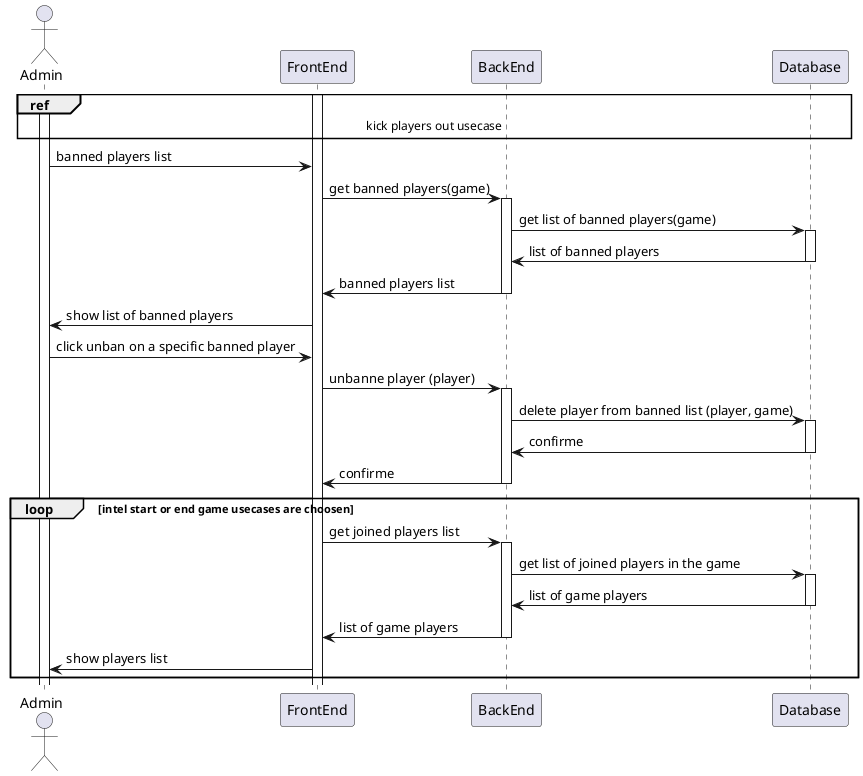 @startuml

actor Admin

Activate Admin
Activate FrontEnd

ref over Admin, FrontEnd, BackEnd, Database : kick players out usecase

Admin ->  FrontEnd : banned players list
FrontEnd -> BackEnd : get banned players(game)
Activate BackEnd

BackEnd -> Database : get list of banned players(game)
Activate Database

Database -> BackEnd : list of banned players
deactivate Database

BackEnd -> FrontEnd : banned players list
deactivate BackEnd

FrontEnd -> Admin : show list of banned players

Admin -> FrontEnd : click unban on a specific banned player
FrontEnd -> BackEnd : unbanne player (player)
Activate BackEnd

BackEnd -> Database : delete player from banned list (player, game)
Activate Database

Database -> BackEnd : confirme
deactivate Database

BackEnd -> FrontEnd : confirme
deactivate BackEnd


loop intel start or end game usecases are choosen

    FrontEnd -> BackEnd : get joined players list
    Activate BackEnd

    BackEnd -> Database : get list of joined players in the game
    Activate Database

    Database -> BackEnd : list of game players
    deactivate Database

    BackEnd -> FrontEnd : list of game players
    deactivate BackEnd

    FrontEnd -> Admin : show players list

end

@enduml
